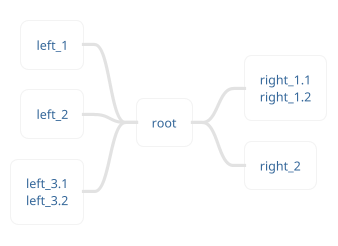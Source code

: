 ' Do not edit
' Theme Gallery
' autogenerated by script
'
@startmindmap
!theme lightgray
+ root
**:right_1.1
right_1.2;
++ right_2

left side

-- left_1
-- left_2
**:left_3.1
left_3.2;
@endmindmap
